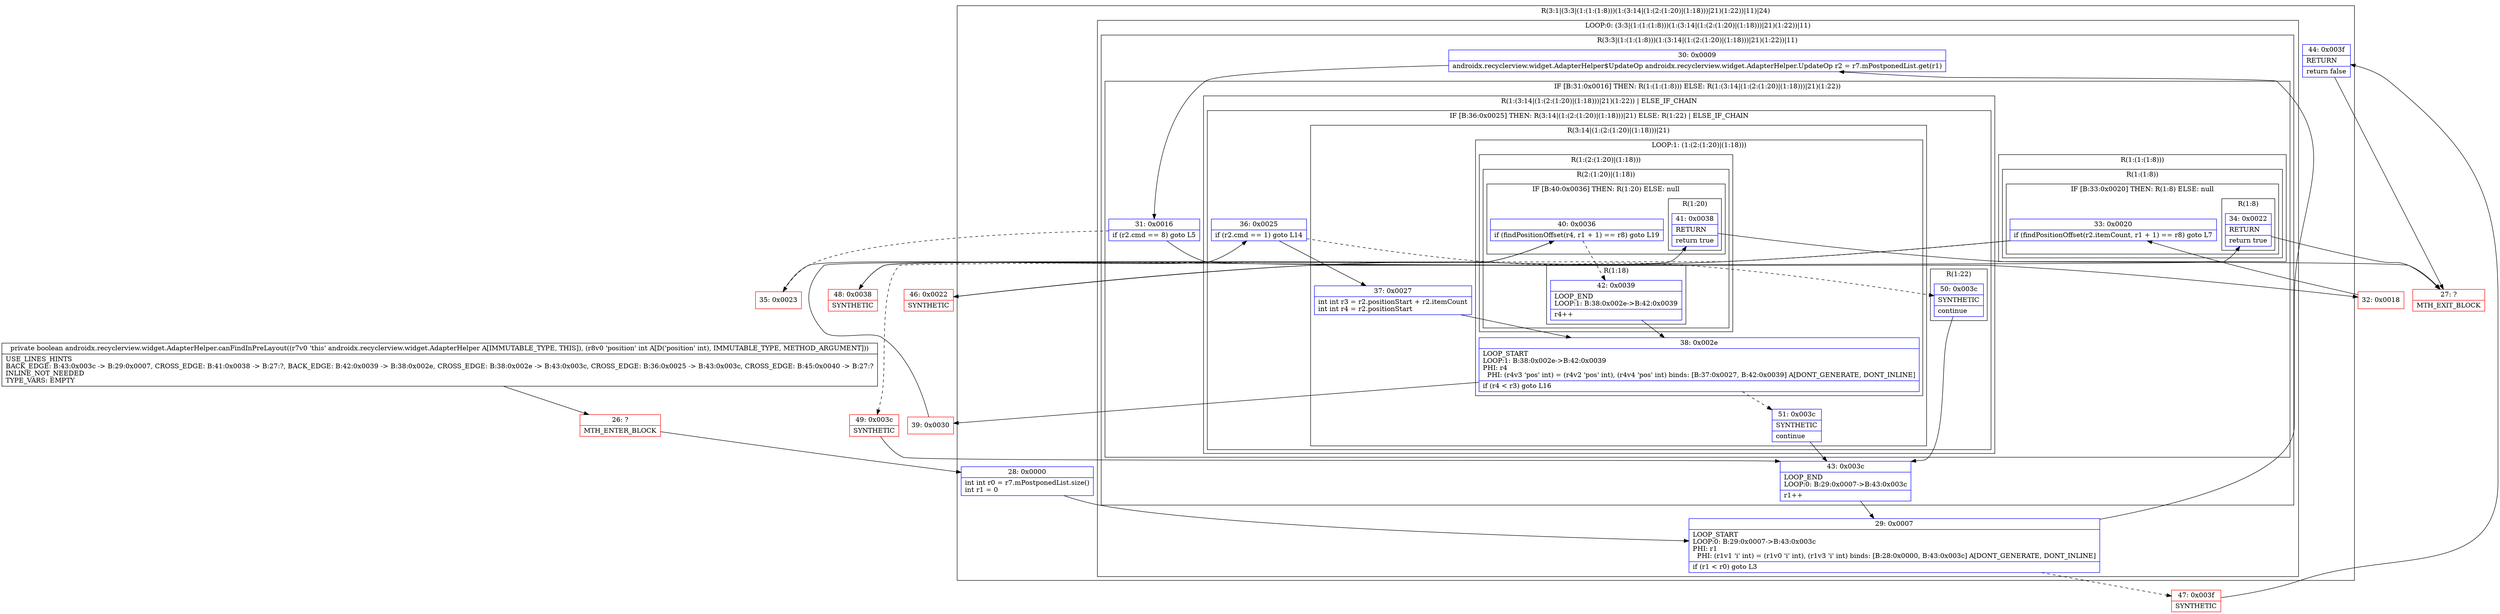 digraph "CFG forandroidx.recyclerview.widget.AdapterHelper.canFindInPreLayout(I)Z" {
subgraph cluster_Region_1127180184 {
label = "R(3:1|(3:3|(1:(1:(1:8)))(1:(3:14|(1:(2:(1:20)|(1:18)))|21)(1:22))|11)|24)";
node [shape=record,color=blue];
Node_28 [shape=record,label="{28\:\ 0x0000|int int r0 = r7.mPostponedList.size()\lint r1 = 0\l}"];
subgraph cluster_LoopRegion_307714205 {
label = "LOOP:0: (3:3|(1:(1:(1:8)))(1:(3:14|(1:(2:(1:20)|(1:18)))|21)(1:22))|11)";
node [shape=record,color=blue];
Node_29 [shape=record,label="{29\:\ 0x0007|LOOP_START\lLOOP:0: B:29:0x0007\-\>B:43:0x003c\lPHI: r1 \l  PHI: (r1v1 'i' int) = (r1v0 'i' int), (r1v3 'i' int) binds: [B:28:0x0000, B:43:0x003c] A[DONT_GENERATE, DONT_INLINE]\l|if (r1 \< r0) goto L3\l}"];
subgraph cluster_Region_1457946619 {
label = "R(3:3|(1:(1:(1:8)))(1:(3:14|(1:(2:(1:20)|(1:18)))|21)(1:22))|11)";
node [shape=record,color=blue];
Node_30 [shape=record,label="{30\:\ 0x0009|androidx.recyclerview.widget.AdapterHelper$UpdateOp androidx.recyclerview.widget.AdapterHelper.UpdateOp r2 = r7.mPostponedList.get(r1)\l}"];
subgraph cluster_IfRegion_912157845 {
label = "IF [B:31:0x0016] THEN: R(1:(1:(1:8))) ELSE: R(1:(3:14|(1:(2:(1:20)|(1:18)))|21)(1:22))";
node [shape=record,color=blue];
Node_31 [shape=record,label="{31\:\ 0x0016|if (r2.cmd == 8) goto L5\l}"];
subgraph cluster_Region_1547659235 {
label = "R(1:(1:(1:8)))";
node [shape=record,color=blue];
subgraph cluster_Region_207491917 {
label = "R(1:(1:8))";
node [shape=record,color=blue];
subgraph cluster_IfRegion_642710658 {
label = "IF [B:33:0x0020] THEN: R(1:8) ELSE: null";
node [shape=record,color=blue];
Node_33 [shape=record,label="{33\:\ 0x0020|if (findPositionOffset(r2.itemCount, r1 + 1) == r8) goto L7\l}"];
subgraph cluster_Region_1195929065 {
label = "R(1:8)";
node [shape=record,color=blue];
Node_34 [shape=record,label="{34\:\ 0x0022|RETURN\l|return true\l}"];
}
}
}
}
subgraph cluster_Region_350566630 {
label = "R(1:(3:14|(1:(2:(1:20)|(1:18)))|21)(1:22)) | ELSE_IF_CHAIN\l";
node [shape=record,color=blue];
subgraph cluster_IfRegion_1403180034 {
label = "IF [B:36:0x0025] THEN: R(3:14|(1:(2:(1:20)|(1:18)))|21) ELSE: R(1:22) | ELSE_IF_CHAIN\l";
node [shape=record,color=blue];
Node_36 [shape=record,label="{36\:\ 0x0025|if (r2.cmd == 1) goto L14\l}"];
subgraph cluster_Region_47810584 {
label = "R(3:14|(1:(2:(1:20)|(1:18)))|21)";
node [shape=record,color=blue];
Node_37 [shape=record,label="{37\:\ 0x0027|int int r3 = r2.positionStart + r2.itemCount\lint int r4 = r2.positionStart\l}"];
subgraph cluster_LoopRegion_921432779 {
label = "LOOP:1: (1:(2:(1:20)|(1:18)))";
node [shape=record,color=blue];
Node_38 [shape=record,label="{38\:\ 0x002e|LOOP_START\lLOOP:1: B:38:0x002e\-\>B:42:0x0039\lPHI: r4 \l  PHI: (r4v3 'pos' int) = (r4v2 'pos' int), (r4v4 'pos' int) binds: [B:37:0x0027, B:42:0x0039] A[DONT_GENERATE, DONT_INLINE]\l|if (r4 \< r3) goto L16\l}"];
subgraph cluster_Region_859981286 {
label = "R(1:(2:(1:20)|(1:18)))";
node [shape=record,color=blue];
subgraph cluster_Region_1341844664 {
label = "R(2:(1:20)|(1:18))";
node [shape=record,color=blue];
subgraph cluster_IfRegion_509959284 {
label = "IF [B:40:0x0036] THEN: R(1:20) ELSE: null";
node [shape=record,color=blue];
Node_40 [shape=record,label="{40\:\ 0x0036|if (findPositionOffset(r4, r1 + 1) == r8) goto L19\l}"];
subgraph cluster_Region_1272575883 {
label = "R(1:20)";
node [shape=record,color=blue];
Node_41 [shape=record,label="{41\:\ 0x0038|RETURN\l|return true\l}"];
}
}
subgraph cluster_Region_1930697287 {
label = "R(1:18)";
node [shape=record,color=blue];
Node_42 [shape=record,label="{42\:\ 0x0039|LOOP_END\lLOOP:1: B:38:0x002e\-\>B:42:0x0039\l|r4++\l}"];
}
}
}
}
Node_51 [shape=record,label="{51\:\ 0x003c|SYNTHETIC\l|continue\l}"];
}
subgraph cluster_Region_1992737822 {
label = "R(1:22)";
node [shape=record,color=blue];
Node_50 [shape=record,label="{50\:\ 0x003c|SYNTHETIC\l|continue\l}"];
}
}
}
}
Node_43 [shape=record,label="{43\:\ 0x003c|LOOP_END\lLOOP:0: B:29:0x0007\-\>B:43:0x003c\l|r1++\l}"];
}
}
Node_44 [shape=record,label="{44\:\ 0x003f|RETURN\l|return false\l}"];
}
Node_26 [shape=record,color=red,label="{26\:\ ?|MTH_ENTER_BLOCK\l}"];
Node_32 [shape=record,color=red,label="{32\:\ 0x0018}"];
Node_46 [shape=record,color=red,label="{46\:\ 0x0022|SYNTHETIC\l}"];
Node_27 [shape=record,color=red,label="{27\:\ ?|MTH_EXIT_BLOCK\l}"];
Node_49 [shape=record,color=red,label="{49\:\ 0x003c|SYNTHETIC\l}"];
Node_35 [shape=record,color=red,label="{35\:\ 0x0023}"];
Node_39 [shape=record,color=red,label="{39\:\ 0x0030}"];
Node_48 [shape=record,color=red,label="{48\:\ 0x0038|SYNTHETIC\l}"];
Node_47 [shape=record,color=red,label="{47\:\ 0x003f|SYNTHETIC\l}"];
MethodNode[shape=record,label="{private boolean androidx.recyclerview.widget.AdapterHelper.canFindInPreLayout((r7v0 'this' androidx.recyclerview.widget.AdapterHelper A[IMMUTABLE_TYPE, THIS]), (r8v0 'position' int A[D('position' int), IMMUTABLE_TYPE, METHOD_ARGUMENT]))  | USE_LINES_HINTS\lBACK_EDGE: B:43:0x003c \-\> B:29:0x0007, CROSS_EDGE: B:41:0x0038 \-\> B:27:?, BACK_EDGE: B:42:0x0039 \-\> B:38:0x002e, CROSS_EDGE: B:38:0x002e \-\> B:43:0x003c, CROSS_EDGE: B:36:0x0025 \-\> B:43:0x003c, CROSS_EDGE: B:45:0x0040 \-\> B:27:?\lINLINE_NOT_NEEDED\lTYPE_VARS: EMPTY\l}"];
MethodNode -> Node_26;Node_28 -> Node_29;
Node_29 -> Node_30;
Node_29 -> Node_47[style=dashed];
Node_30 -> Node_31;
Node_31 -> Node_32;
Node_31 -> Node_35[style=dashed];
Node_33 -> Node_46;
Node_33 -> Node_49[style=dashed];
Node_34 -> Node_27;
Node_36 -> Node_37;
Node_36 -> Node_50[style=dashed];
Node_37 -> Node_38;
Node_38 -> Node_39;
Node_38 -> Node_51[style=dashed];
Node_40 -> Node_42[style=dashed];
Node_40 -> Node_48;
Node_41 -> Node_27;
Node_42 -> Node_38;
Node_51 -> Node_43;
Node_50 -> Node_43;
Node_43 -> Node_29;
Node_44 -> Node_27;
Node_26 -> Node_28;
Node_32 -> Node_33;
Node_46 -> Node_34;
Node_49 -> Node_43;
Node_35 -> Node_36;
Node_39 -> Node_40;
Node_48 -> Node_41;
Node_47 -> Node_44;
}

